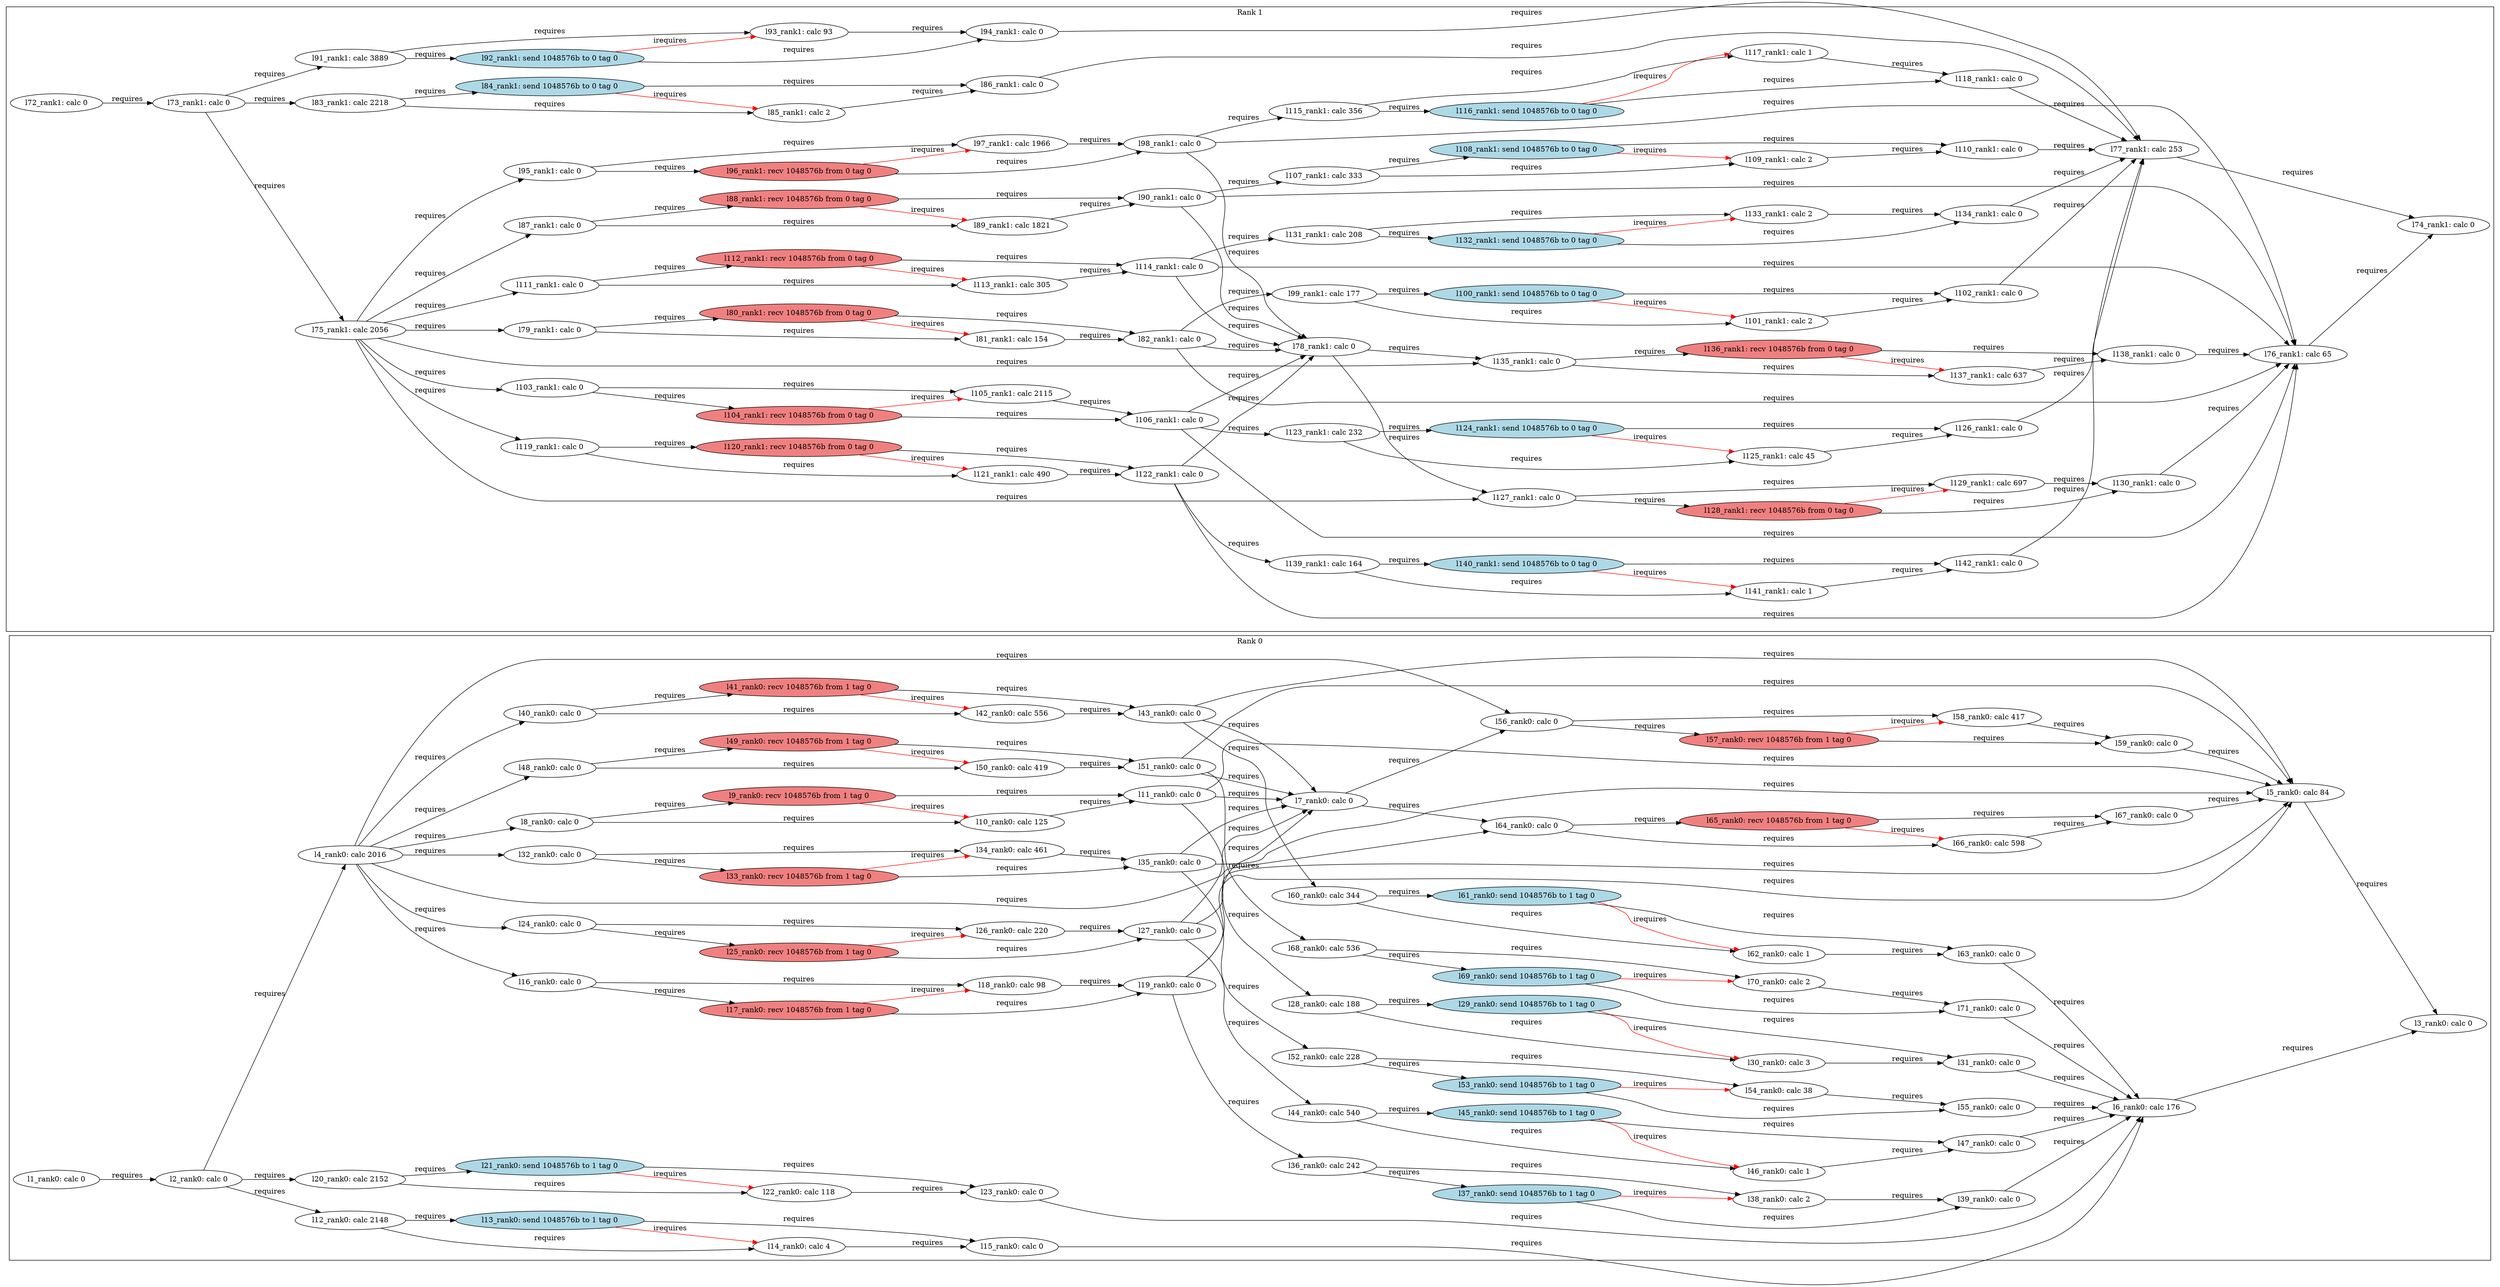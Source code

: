 digraph G {
    rankdir=LR;
    subgraph "cluster_rank_0" {
        label = "Rank 0";
        "l37_rank0: send 1048576b to 1 tag 0" [style=filled, fillcolor="lightblue"];
        "l44_rank0: calc 540" [style=filled, fillcolor="white"];
        "l27_rank0: calc 0" [style=filled, fillcolor="white"];
        "l39_rank0: calc 0" [style=filled, fillcolor="white"];
        "l42_rank0: calc 556" [style=filled, fillcolor="white"];
        "l18_rank0: calc 98" [style=filled, fillcolor="white"];
        "l9_rank0: recv 1048576b from 1 tag 0" [style=filled, fillcolor="lightcoral"];
        "l58_rank0: calc 417" [style=filled, fillcolor="white"];
        "l17_rank0: recv 1048576b from 1 tag 0" [style=filled, fillcolor="lightcoral"];
        "l1_rank0: calc 0" [style=filled, fillcolor="white"];
        "l33_rank0: recv 1048576b from 1 tag 0" [style=filled, fillcolor="lightcoral"];
        "l61_rank0: send 1048576b to 1 tag 0" [style=filled, fillcolor="lightblue"];
        "l13_rank0: send 1048576b to 1 tag 0" [style=filled, fillcolor="lightblue"];
        "l62_rank0: calc 1" [style=filled, fillcolor="white"];
        "l66_rank0: calc 598" [style=filled, fillcolor="white"];
        "l23_rank0: calc 0" [style=filled, fillcolor="white"];
        "l28_rank0: calc 188" [style=filled, fillcolor="white"];
        "l10_rank0: calc 125" [style=filled, fillcolor="white"];
        "l19_rank0: calc 0" [style=filled, fillcolor="white"];
        "l36_rank0: calc 242" [style=filled, fillcolor="white"];
        "l38_rank0: calc 2" [style=filled, fillcolor="white"];
        "l7_rank0: calc 0" [style=filled, fillcolor="white"];
        "l30_rank0: calc 3" [style=filled, fillcolor="white"];
        "l22_rank0: calc 118" [style=filled, fillcolor="white"];
        "l46_rank0: calc 1" [style=filled, fillcolor="white"];
        "l8_rank0: calc 0" [style=filled, fillcolor="white"];
        "l31_rank0: calc 0" [style=filled, fillcolor="white"];
        "l47_rank0: calc 0" [style=filled, fillcolor="white"];
        "l51_rank0: calc 0" [style=filled, fillcolor="white"];
        "l2_rank0: calc 0" [style=filled, fillcolor="white"];
        "l11_rank0: calc 0" [style=filled, fillcolor="white"];
        "l5_rank0: calc 84" [style=filled, fillcolor="white"];
        "l56_rank0: calc 0" [style=filled, fillcolor="white"];
        "l60_rank0: calc 344" [style=filled, fillcolor="white"];
        "l55_rank0: calc 0" [style=filled, fillcolor="white"];
        "l14_rank0: calc 4" [style=filled, fillcolor="white"];
        "l34_rank0: calc 461" [style=filled, fillcolor="white"];
        "l64_rank0: calc 0" [style=filled, fillcolor="white"];
        "l68_rank0: calc 536" [style=filled, fillcolor="white"];
        "l41_rank0: recv 1048576b from 1 tag 0" [style=filled, fillcolor="lightcoral"];
        "l6_rank0: calc 176" [style=filled, fillcolor="white"];
        "l63_rank0: calc 0" [style=filled, fillcolor="white"];
        "l65_rank0: recv 1048576b from 1 tag 0" [style=filled, fillcolor="lightcoral"];
        "l53_rank0: send 1048576b to 1 tag 0" [style=filled, fillcolor="lightblue"];
        "l70_rank0: calc 2" [style=filled, fillcolor="white"];
        "l71_rank0: calc 0" [style=filled, fillcolor="white"];
        "l69_rank0: send 1048576b to 1 tag 0" [style=filled, fillcolor="lightblue"];
        "l35_rank0: calc 0" [style=filled, fillcolor="white"];
        "l29_rank0: send 1048576b to 1 tag 0" [style=filled, fillcolor="lightblue"];
        "l54_rank0: calc 38" [style=filled, fillcolor="white"];
        "l20_rank0: calc 2152" [style=filled, fillcolor="white"];
        "l25_rank0: recv 1048576b from 1 tag 0" [style=filled, fillcolor="lightcoral"];
        "l21_rank0: send 1048576b to 1 tag 0" [style=filled, fillcolor="lightblue"];
        "l67_rank0: calc 0" [style=filled, fillcolor="white"];
        "l43_rank0: calc 0" [style=filled, fillcolor="white"];
        "l49_rank0: recv 1048576b from 1 tag 0" [style=filled, fillcolor="lightcoral"];
        "l3_rank0: calc 0" [style=filled, fillcolor="white"];
        "l16_rank0: calc 0" [style=filled, fillcolor="white"];
        "l40_rank0: calc 0" [style=filled, fillcolor="white"];
        "l24_rank0: calc 0" [style=filled, fillcolor="white"];
        "l57_rank0: recv 1048576b from 1 tag 0" [style=filled, fillcolor="lightcoral"];
        "l59_rank0: calc 0" [style=filled, fillcolor="white"];
        "l45_rank0: send 1048576b to 1 tag 0" [style=filled, fillcolor="lightblue"];
        "l12_rank0: calc 2148" [style=filled, fillcolor="white"];
        "l32_rank0: calc 0" [style=filled, fillcolor="white"];
        "l26_rank0: calc 220" [style=filled, fillcolor="white"];
        "l50_rank0: calc 419" [style=filled, fillcolor="white"];
        "l4_rank0: calc 2016" [style=filled, fillcolor="white"];
        "l52_rank0: calc 228" [style=filled, fillcolor="white"];
        "l15_rank0: calc 0" [style=filled, fillcolor="white"];
        "l48_rank0: calc 0" [style=filled, fillcolor="white"];
        "l1_rank0: calc 0" -> "l2_rank0: calc 0" [label="requires", color="black"];
        "l2_rank0: calc 0" -> "l4_rank0: calc 2016" [label="requires", color="black"];
        "l5_rank0: calc 84" -> "l3_rank0: calc 0" [label="requires", color="black"];
        "l6_rank0: calc 176" -> "l3_rank0: calc 0" [label="requires", color="black"];
        "l4_rank0: calc 2016" -> "l8_rank0: calc 0" [label="requires", color="black"];
        "l8_rank0: calc 0" -> "l9_rank0: recv 1048576b from 1 tag 0" [label="requires", color="black"];
        "l8_rank0: calc 0" -> "l10_rank0: calc 125" [label="requires", color="black"];
        "l9_rank0: recv 1048576b from 1 tag 0" -> "l10_rank0: calc 125" [label="irequires", color="red"];
        "l10_rank0: calc 125" -> "l11_rank0: calc 0" [label="requires", color="black"];
        "l9_rank0: recv 1048576b from 1 tag 0" -> "l11_rank0: calc 0" [label="requires", color="black"];
        "l11_rank0: calc 0" -> "l5_rank0: calc 84" [label="requires", color="black"];
        "l11_rank0: calc 0" -> "l7_rank0: calc 0" [label="requires", color="black"];
        "l2_rank0: calc 0" -> "l12_rank0: calc 2148" [label="requires", color="black"];
        "l12_rank0: calc 2148" -> "l13_rank0: send 1048576b to 1 tag 0" [label="requires", color="black"];
        "l12_rank0: calc 2148" -> "l14_rank0: calc 4" [label="requires", color="black"];
        "l13_rank0: send 1048576b to 1 tag 0" -> "l14_rank0: calc 4" [label="irequires", color="red"];
        "l14_rank0: calc 4" -> "l15_rank0: calc 0" [label="requires", color="black"];
        "l13_rank0: send 1048576b to 1 tag 0" -> "l15_rank0: calc 0" [label="requires", color="black"];
        "l15_rank0: calc 0" -> "l6_rank0: calc 176" [label="requires", color="black"];
        "l4_rank0: calc 2016" -> "l16_rank0: calc 0" [label="requires", color="black"];
        "l16_rank0: calc 0" -> "l17_rank0: recv 1048576b from 1 tag 0" [label="requires", color="black"];
        "l16_rank0: calc 0" -> "l18_rank0: calc 98" [label="requires", color="black"];
        "l17_rank0: recv 1048576b from 1 tag 0" -> "l18_rank0: calc 98" [label="irequires", color="red"];
        "l18_rank0: calc 98" -> "l19_rank0: calc 0" [label="requires", color="black"];
        "l17_rank0: recv 1048576b from 1 tag 0" -> "l19_rank0: calc 0" [label="requires", color="black"];
        "l19_rank0: calc 0" -> "l5_rank0: calc 84" [label="requires", color="black"];
        "l19_rank0: calc 0" -> "l7_rank0: calc 0" [label="requires", color="black"];
        "l2_rank0: calc 0" -> "l20_rank0: calc 2152" [label="requires", color="black"];
        "l20_rank0: calc 2152" -> "l21_rank0: send 1048576b to 1 tag 0" [label="requires", color="black"];
        "l20_rank0: calc 2152" -> "l22_rank0: calc 118" [label="requires", color="black"];
        "l21_rank0: send 1048576b to 1 tag 0" -> "l22_rank0: calc 118" [label="irequires", color="red"];
        "l22_rank0: calc 118" -> "l23_rank0: calc 0" [label="requires", color="black"];
        "l21_rank0: send 1048576b to 1 tag 0" -> "l23_rank0: calc 0" [label="requires", color="black"];
        "l23_rank0: calc 0" -> "l6_rank0: calc 176" [label="requires", color="black"];
        "l4_rank0: calc 2016" -> "l24_rank0: calc 0" [label="requires", color="black"];
        "l24_rank0: calc 0" -> "l25_rank0: recv 1048576b from 1 tag 0" [label="requires", color="black"];
        "l24_rank0: calc 0" -> "l26_rank0: calc 220" [label="requires", color="black"];
        "l25_rank0: recv 1048576b from 1 tag 0" -> "l26_rank0: calc 220" [label="irequires", color="red"];
        "l26_rank0: calc 220" -> "l27_rank0: calc 0" [label="requires", color="black"];
        "l25_rank0: recv 1048576b from 1 tag 0" -> "l27_rank0: calc 0" [label="requires", color="black"];
        "l27_rank0: calc 0" -> "l5_rank0: calc 84" [label="requires", color="black"];
        "l27_rank0: calc 0" -> "l7_rank0: calc 0" [label="requires", color="black"];
        "l11_rank0: calc 0" -> "l28_rank0: calc 188" [label="requires", color="black"];
        "l28_rank0: calc 188" -> "l29_rank0: send 1048576b to 1 tag 0" [label="requires", color="black"];
        "l28_rank0: calc 188" -> "l30_rank0: calc 3" [label="requires", color="black"];
        "l29_rank0: send 1048576b to 1 tag 0" -> "l30_rank0: calc 3" [label="irequires", color="red"];
        "l30_rank0: calc 3" -> "l31_rank0: calc 0" [label="requires", color="black"];
        "l29_rank0: send 1048576b to 1 tag 0" -> "l31_rank0: calc 0" [label="requires", color="black"];
        "l31_rank0: calc 0" -> "l6_rank0: calc 176" [label="requires", color="black"];
        "l4_rank0: calc 2016" -> "l32_rank0: calc 0" [label="requires", color="black"];
        "l32_rank0: calc 0" -> "l33_rank0: recv 1048576b from 1 tag 0" [label="requires", color="black"];
        "l32_rank0: calc 0" -> "l34_rank0: calc 461" [label="requires", color="black"];
        "l33_rank0: recv 1048576b from 1 tag 0" -> "l34_rank0: calc 461" [label="irequires", color="red"];
        "l34_rank0: calc 461" -> "l35_rank0: calc 0" [label="requires", color="black"];
        "l33_rank0: recv 1048576b from 1 tag 0" -> "l35_rank0: calc 0" [label="requires", color="black"];
        "l35_rank0: calc 0" -> "l5_rank0: calc 84" [label="requires", color="black"];
        "l35_rank0: calc 0" -> "l7_rank0: calc 0" [label="requires", color="black"];
        "l19_rank0: calc 0" -> "l36_rank0: calc 242" [label="requires", color="black"];
        "l36_rank0: calc 242" -> "l37_rank0: send 1048576b to 1 tag 0" [label="requires", color="black"];
        "l36_rank0: calc 242" -> "l38_rank0: calc 2" [label="requires", color="black"];
        "l37_rank0: send 1048576b to 1 tag 0" -> "l38_rank0: calc 2" [label="irequires", color="red"];
        "l38_rank0: calc 2" -> "l39_rank0: calc 0" [label="requires", color="black"];
        "l37_rank0: send 1048576b to 1 tag 0" -> "l39_rank0: calc 0" [label="requires", color="black"];
        "l39_rank0: calc 0" -> "l6_rank0: calc 176" [label="requires", color="black"];
        "l4_rank0: calc 2016" -> "l40_rank0: calc 0" [label="requires", color="black"];
        "l40_rank0: calc 0" -> "l41_rank0: recv 1048576b from 1 tag 0" [label="requires", color="black"];
        "l40_rank0: calc 0" -> "l42_rank0: calc 556" [label="requires", color="black"];
        "l41_rank0: recv 1048576b from 1 tag 0" -> "l42_rank0: calc 556" [label="irequires", color="red"];
        "l42_rank0: calc 556" -> "l43_rank0: calc 0" [label="requires", color="black"];
        "l41_rank0: recv 1048576b from 1 tag 0" -> "l43_rank0: calc 0" [label="requires", color="black"];
        "l43_rank0: calc 0" -> "l5_rank0: calc 84" [label="requires", color="black"];
        "l43_rank0: calc 0" -> "l7_rank0: calc 0" [label="requires", color="black"];
        "l27_rank0: calc 0" -> "l44_rank0: calc 540" [label="requires", color="black"];
        "l44_rank0: calc 540" -> "l45_rank0: send 1048576b to 1 tag 0" [label="requires", color="black"];
        "l44_rank0: calc 540" -> "l46_rank0: calc 1" [label="requires", color="black"];
        "l45_rank0: send 1048576b to 1 tag 0" -> "l46_rank0: calc 1" [label="irequires", color="red"];
        "l46_rank0: calc 1" -> "l47_rank0: calc 0" [label="requires", color="black"];
        "l45_rank0: send 1048576b to 1 tag 0" -> "l47_rank0: calc 0" [label="requires", color="black"];
        "l47_rank0: calc 0" -> "l6_rank0: calc 176" [label="requires", color="black"];
        "l4_rank0: calc 2016" -> "l48_rank0: calc 0" [label="requires", color="black"];
        "l48_rank0: calc 0" -> "l49_rank0: recv 1048576b from 1 tag 0" [label="requires", color="black"];
        "l48_rank0: calc 0" -> "l50_rank0: calc 419" [label="requires", color="black"];
        "l49_rank0: recv 1048576b from 1 tag 0" -> "l50_rank0: calc 419" [label="irequires", color="red"];
        "l50_rank0: calc 419" -> "l51_rank0: calc 0" [label="requires", color="black"];
        "l49_rank0: recv 1048576b from 1 tag 0" -> "l51_rank0: calc 0" [label="requires", color="black"];
        "l51_rank0: calc 0" -> "l5_rank0: calc 84" [label="requires", color="black"];
        "l51_rank0: calc 0" -> "l7_rank0: calc 0" [label="requires", color="black"];
        "l35_rank0: calc 0" -> "l52_rank0: calc 228" [label="requires", color="black"];
        "l52_rank0: calc 228" -> "l53_rank0: send 1048576b to 1 tag 0" [label="requires", color="black"];
        "l52_rank0: calc 228" -> "l54_rank0: calc 38" [label="requires", color="black"];
        "l53_rank0: send 1048576b to 1 tag 0" -> "l54_rank0: calc 38" [label="irequires", color="red"];
        "l54_rank0: calc 38" -> "l55_rank0: calc 0" [label="requires", color="black"];
        "l53_rank0: send 1048576b to 1 tag 0" -> "l55_rank0: calc 0" [label="requires", color="black"];
        "l55_rank0: calc 0" -> "l6_rank0: calc 176" [label="requires", color="black"];
        "l4_rank0: calc 2016" -> "l56_rank0: calc 0" [label="requires", color="black"];
        "l56_rank0: calc 0" -> "l57_rank0: recv 1048576b from 1 tag 0" [label="requires", color="black"];
        "l56_rank0: calc 0" -> "l58_rank0: calc 417" [label="requires", color="black"];
        "l57_rank0: recv 1048576b from 1 tag 0" -> "l58_rank0: calc 417" [label="irequires", color="red"];
        "l58_rank0: calc 417" -> "l59_rank0: calc 0" [label="requires", color="black"];
        "l57_rank0: recv 1048576b from 1 tag 0" -> "l59_rank0: calc 0" [label="requires", color="black"];
        "l59_rank0: calc 0" -> "l5_rank0: calc 84" [label="requires", color="black"];
        "l7_rank0: calc 0" -> "l56_rank0: calc 0" [label="requires", color="black"];
        "l43_rank0: calc 0" -> "l60_rank0: calc 344" [label="requires", color="black"];
        "l60_rank0: calc 344" -> "l61_rank0: send 1048576b to 1 tag 0" [label="requires", color="black"];
        "l60_rank0: calc 344" -> "l62_rank0: calc 1" [label="requires", color="black"];
        "l61_rank0: send 1048576b to 1 tag 0" -> "l62_rank0: calc 1" [label="irequires", color="red"];
        "l62_rank0: calc 1" -> "l63_rank0: calc 0" [label="requires", color="black"];
        "l61_rank0: send 1048576b to 1 tag 0" -> "l63_rank0: calc 0" [label="requires", color="black"];
        "l63_rank0: calc 0" -> "l6_rank0: calc 176" [label="requires", color="black"];
        "l4_rank0: calc 2016" -> "l64_rank0: calc 0" [label="requires", color="black"];
        "l64_rank0: calc 0" -> "l65_rank0: recv 1048576b from 1 tag 0" [label="requires", color="black"];
        "l64_rank0: calc 0" -> "l66_rank0: calc 598" [label="requires", color="black"];
        "l65_rank0: recv 1048576b from 1 tag 0" -> "l66_rank0: calc 598" [label="irequires", color="red"];
        "l66_rank0: calc 598" -> "l67_rank0: calc 0" [label="requires", color="black"];
        "l65_rank0: recv 1048576b from 1 tag 0" -> "l67_rank0: calc 0" [label="requires", color="black"];
        "l67_rank0: calc 0" -> "l5_rank0: calc 84" [label="requires", color="black"];
        "l7_rank0: calc 0" -> "l64_rank0: calc 0" [label="requires", color="black"];
        "l51_rank0: calc 0" -> "l68_rank0: calc 536" [label="requires", color="black"];
        "l68_rank0: calc 536" -> "l69_rank0: send 1048576b to 1 tag 0" [label="requires", color="black"];
        "l68_rank0: calc 536" -> "l70_rank0: calc 2" [label="requires", color="black"];
        "l69_rank0: send 1048576b to 1 tag 0" -> "l70_rank0: calc 2" [label="irequires", color="red"];
        "l70_rank0: calc 2" -> "l71_rank0: calc 0" [label="requires", color="black"];
        "l69_rank0: send 1048576b to 1 tag 0" -> "l71_rank0: calc 0" [label="requires", color="black"];
        "l71_rank0: calc 0" -> "l6_rank0: calc 176" [label="requires", color="black"];
    }
    subgraph "cluster_rank_1" {
        label = "Rank 1";
        "l73_rank1: calc 0" [style=filled, fillcolor="white"];
        "l75_rank1: calc 2056" [style=filled, fillcolor="white"];
        "l80_rank1: recv 1048576b from 0 tag 0" [style=filled, fillcolor="lightcoral"];
        "l122_rank1: calc 0" [style=filled, fillcolor="white"];
        "l74_rank1: calc 0" [style=filled, fillcolor="white"];
        "l86_rank1: calc 0" [style=filled, fillcolor="white"];
        "l136_rank1: recv 1048576b from 0 tag 0" [style=filled, fillcolor="lightcoral"];
        "l142_rank1: calc 0" [style=filled, fillcolor="white"];
        "l134_rank1: calc 0" [style=filled, fillcolor="white"];
        "l98_rank1: calc 0" [style=filled, fillcolor="white"];
        "l83_rank1: calc 2218" [style=filled, fillcolor="white"];
        "l128_rank1: recv 1048576b from 0 tag 0" [style=filled, fillcolor="lightcoral"];
        "l91_rank1: calc 3889" [style=filled, fillcolor="white"];
        "l87_rank1: calc 0" [style=filled, fillcolor="white"];
        "l125_rank1: calc 45" [style=filled, fillcolor="white"];
        "l105_rank1: calc 2115" [style=filled, fillcolor="white"];
        "l101_rank1: calc 2" [style=filled, fillcolor="white"];
        "l113_rank1: calc 305" [style=filled, fillcolor="white"];
        "l119_rank1: calc 0" [style=filled, fillcolor="white"];
        "l103_rank1: calc 0" [style=filled, fillcolor="white"];
        "l102_rank1: calc 0" [style=filled, fillcolor="white"];
        "l127_rank1: calc 0" [style=filled, fillcolor="white"];
        "l72_rank1: calc 0" [style=filled, fillcolor="white"];
        "l107_rank1: calc 333" [style=filled, fillcolor="white"];
        "l77_rank1: calc 253" [style=filled, fillcolor="white"];
        "l89_rank1: calc 1821" [style=filled, fillcolor="white"];
        "l118_rank1: calc 0" [style=filled, fillcolor="white"];
        "l78_rank1: calc 0" [style=filled, fillcolor="white"];
        "l97_rank1: calc 1966" [style=filled, fillcolor="white"];
        "l117_rank1: calc 1" [style=filled, fillcolor="white"];
        "l88_rank1: recv 1048576b from 0 tag 0" [style=filled, fillcolor="lightcoral"];
        "l94_rank1: calc 0" [style=filled, fillcolor="white"];
        "l120_rank1: recv 1048576b from 0 tag 0" [style=filled, fillcolor="lightcoral"];
        "l130_rank1: calc 0" [style=filled, fillcolor="white"];
        "l138_rank1: calc 0" [style=filled, fillcolor="white"];
        "l137_rank1: calc 637" [style=filled, fillcolor="white"];
        "l109_rank1: calc 2" [style=filled, fillcolor="white"];
        "l111_rank1: calc 0" [style=filled, fillcolor="white"];
        "l123_rank1: calc 232" [style=filled, fillcolor="white"];
        "l96_rank1: recv 1048576b from 0 tag 0" [style=filled, fillcolor="lightcoral"];
        "l131_rank1: calc 208" [style=filled, fillcolor="white"];
        "l92_rank1: send 1048576b to 0 tag 0" [style=filled, fillcolor="lightblue"];
        "l104_rank1: recv 1048576b from 0 tag 0" [style=filled, fillcolor="lightcoral"];
        "l95_rank1: calc 0" [style=filled, fillcolor="white"];
        "l110_rank1: calc 0" [style=filled, fillcolor="white"];
        "l114_rank1: calc 0" [style=filled, fillcolor="white"];
        "l132_rank1: send 1048576b to 0 tag 0" [style=filled, fillcolor="lightblue"];
        "l133_rank1: calc 2" [style=filled, fillcolor="white"];
        "l141_rank1: calc 1" [style=filled, fillcolor="white"];
        "l85_rank1: calc 2" [style=filled, fillcolor="white"];
        "l108_rank1: send 1048576b to 0 tag 0" [style=filled, fillcolor="lightblue"];
        "l82_rank1: calc 0" [style=filled, fillcolor="white"];
        "l79_rank1: calc 0" [style=filled, fillcolor="white"];
        "l129_rank1: calc 697" [style=filled, fillcolor="white"];
        "l124_rank1: send 1048576b to 0 tag 0" [style=filled, fillcolor="lightblue"];
        "l135_rank1: calc 0" [style=filled, fillcolor="white"];
        "l139_rank1: calc 164" [style=filled, fillcolor="white"];
        "l112_rank1: recv 1048576b from 0 tag 0" [style=filled, fillcolor="lightcoral"];
        "l121_rank1: calc 490" [style=filled, fillcolor="white"];
        "l100_rank1: send 1048576b to 0 tag 0" [style=filled, fillcolor="lightblue"];
        "l140_rank1: send 1048576b to 0 tag 0" [style=filled, fillcolor="lightblue"];
        "l84_rank1: send 1048576b to 0 tag 0" [style=filled, fillcolor="lightblue"];
        "l76_rank1: calc 65" [style=filled, fillcolor="white"];
        "l106_rank1: calc 0" [style=filled, fillcolor="white"];
        "l116_rank1: send 1048576b to 0 tag 0" [style=filled, fillcolor="lightblue"];
        "l115_rank1: calc 356" [style=filled, fillcolor="white"];
        "l126_rank1: calc 0" [style=filled, fillcolor="white"];
        "l99_rank1: calc 177" [style=filled, fillcolor="white"];
        "l81_rank1: calc 154" [style=filled, fillcolor="white"];
        "l90_rank1: calc 0" [style=filled, fillcolor="white"];
        "l93_rank1: calc 93" [style=filled, fillcolor="white"];
        "l72_rank1: calc 0" -> "l73_rank1: calc 0" [label="requires", color="black"];
        "l73_rank1: calc 0" -> "l75_rank1: calc 2056" [label="requires", color="black"];
        "l76_rank1: calc 65" -> "l74_rank1: calc 0" [label="requires", color="black"];
        "l77_rank1: calc 253" -> "l74_rank1: calc 0" [label="requires", color="black"];
        "l75_rank1: calc 2056" -> "l79_rank1: calc 0" [label="requires", color="black"];
        "l79_rank1: calc 0" -> "l80_rank1: recv 1048576b from 0 tag 0" [label="requires", color="black"];
        "l79_rank1: calc 0" -> "l81_rank1: calc 154" [label="requires", color="black"];
        "l80_rank1: recv 1048576b from 0 tag 0" -> "l81_rank1: calc 154" [label="irequires", color="red"];
        "l81_rank1: calc 154" -> "l82_rank1: calc 0" [label="requires", color="black"];
        "l80_rank1: recv 1048576b from 0 tag 0" -> "l82_rank1: calc 0" [label="requires", color="black"];
        "l82_rank1: calc 0" -> "l76_rank1: calc 65" [label="requires", color="black"];
        "l82_rank1: calc 0" -> "l78_rank1: calc 0" [label="requires", color="black"];
        "l73_rank1: calc 0" -> "l83_rank1: calc 2218" [label="requires", color="black"];
        "l83_rank1: calc 2218" -> "l84_rank1: send 1048576b to 0 tag 0" [label="requires", color="black"];
        "l83_rank1: calc 2218" -> "l85_rank1: calc 2" [label="requires", color="black"];
        "l84_rank1: send 1048576b to 0 tag 0" -> "l85_rank1: calc 2" [label="irequires", color="red"];
        "l85_rank1: calc 2" -> "l86_rank1: calc 0" [label="requires", color="black"];
        "l84_rank1: send 1048576b to 0 tag 0" -> "l86_rank1: calc 0" [label="requires", color="black"];
        "l86_rank1: calc 0" -> "l77_rank1: calc 253" [label="requires", color="black"];
        "l75_rank1: calc 2056" -> "l87_rank1: calc 0" [label="requires", color="black"];
        "l87_rank1: calc 0" -> "l88_rank1: recv 1048576b from 0 tag 0" [label="requires", color="black"];
        "l87_rank1: calc 0" -> "l89_rank1: calc 1821" [label="requires", color="black"];
        "l88_rank1: recv 1048576b from 0 tag 0" -> "l89_rank1: calc 1821" [label="irequires", color="red"];
        "l89_rank1: calc 1821" -> "l90_rank1: calc 0" [label="requires", color="black"];
        "l88_rank1: recv 1048576b from 0 tag 0" -> "l90_rank1: calc 0" [label="requires", color="black"];
        "l90_rank1: calc 0" -> "l76_rank1: calc 65" [label="requires", color="black"];
        "l90_rank1: calc 0" -> "l78_rank1: calc 0" [label="requires", color="black"];
        "l73_rank1: calc 0" -> "l91_rank1: calc 3889" [label="requires", color="black"];
        "l91_rank1: calc 3889" -> "l92_rank1: send 1048576b to 0 tag 0" [label="requires", color="black"];
        "l91_rank1: calc 3889" -> "l93_rank1: calc 93" [label="requires", color="black"];
        "l92_rank1: send 1048576b to 0 tag 0" -> "l93_rank1: calc 93" [label="irequires", color="red"];
        "l93_rank1: calc 93" -> "l94_rank1: calc 0" [label="requires", color="black"];
        "l92_rank1: send 1048576b to 0 tag 0" -> "l94_rank1: calc 0" [label="requires", color="black"];
        "l94_rank1: calc 0" -> "l77_rank1: calc 253" [label="requires", color="black"];
        "l75_rank1: calc 2056" -> "l95_rank1: calc 0" [label="requires", color="black"];
        "l95_rank1: calc 0" -> "l96_rank1: recv 1048576b from 0 tag 0" [label="requires", color="black"];
        "l95_rank1: calc 0" -> "l97_rank1: calc 1966" [label="requires", color="black"];
        "l96_rank1: recv 1048576b from 0 tag 0" -> "l97_rank1: calc 1966" [label="irequires", color="red"];
        "l97_rank1: calc 1966" -> "l98_rank1: calc 0" [label="requires", color="black"];
        "l96_rank1: recv 1048576b from 0 tag 0" -> "l98_rank1: calc 0" [label="requires", color="black"];
        "l98_rank1: calc 0" -> "l76_rank1: calc 65" [label="requires", color="black"];
        "l98_rank1: calc 0" -> "l78_rank1: calc 0" [label="requires", color="black"];
        "l82_rank1: calc 0" -> "l99_rank1: calc 177" [label="requires", color="black"];
        "l99_rank1: calc 177" -> "l100_rank1: send 1048576b to 0 tag 0" [label="requires", color="black"];
        "l99_rank1: calc 177" -> "l101_rank1: calc 2" [label="requires", color="black"];
        "l100_rank1: send 1048576b to 0 tag 0" -> "l101_rank1: calc 2" [label="irequires", color="red"];
        "l101_rank1: calc 2" -> "l102_rank1: calc 0" [label="requires", color="black"];
        "l100_rank1: send 1048576b to 0 tag 0" -> "l102_rank1: calc 0" [label="requires", color="black"];
        "l102_rank1: calc 0" -> "l77_rank1: calc 253" [label="requires", color="black"];
        "l75_rank1: calc 2056" -> "l103_rank1: calc 0" [label="requires", color="black"];
        "l103_rank1: calc 0" -> "l104_rank1: recv 1048576b from 0 tag 0" [label="requires", color="black"];
        "l103_rank1: calc 0" -> "l105_rank1: calc 2115" [label="requires", color="black"];
        "l104_rank1: recv 1048576b from 0 tag 0" -> "l105_rank1: calc 2115" [label="irequires", color="red"];
        "l105_rank1: calc 2115" -> "l106_rank1: calc 0" [label="requires", color="black"];
        "l104_rank1: recv 1048576b from 0 tag 0" -> "l106_rank1: calc 0" [label="requires", color="black"];
        "l106_rank1: calc 0" -> "l76_rank1: calc 65" [label="requires", color="black"];
        "l106_rank1: calc 0" -> "l78_rank1: calc 0" [label="requires", color="black"];
        "l90_rank1: calc 0" -> "l107_rank1: calc 333" [label="requires", color="black"];
        "l107_rank1: calc 333" -> "l108_rank1: send 1048576b to 0 tag 0" [label="requires", color="black"];
        "l107_rank1: calc 333" -> "l109_rank1: calc 2" [label="requires", color="black"];
        "l108_rank1: send 1048576b to 0 tag 0" -> "l109_rank1: calc 2" [label="irequires", color="red"];
        "l109_rank1: calc 2" -> "l110_rank1: calc 0" [label="requires", color="black"];
        "l108_rank1: send 1048576b to 0 tag 0" -> "l110_rank1: calc 0" [label="requires", color="black"];
        "l110_rank1: calc 0" -> "l77_rank1: calc 253" [label="requires", color="black"];
        "l75_rank1: calc 2056" -> "l111_rank1: calc 0" [label="requires", color="black"];
        "l111_rank1: calc 0" -> "l112_rank1: recv 1048576b from 0 tag 0" [label="requires", color="black"];
        "l111_rank1: calc 0" -> "l113_rank1: calc 305" [label="requires", color="black"];
        "l112_rank1: recv 1048576b from 0 tag 0" -> "l113_rank1: calc 305" [label="irequires", color="red"];
        "l113_rank1: calc 305" -> "l114_rank1: calc 0" [label="requires", color="black"];
        "l112_rank1: recv 1048576b from 0 tag 0" -> "l114_rank1: calc 0" [label="requires", color="black"];
        "l114_rank1: calc 0" -> "l76_rank1: calc 65" [label="requires", color="black"];
        "l114_rank1: calc 0" -> "l78_rank1: calc 0" [label="requires", color="black"];
        "l98_rank1: calc 0" -> "l115_rank1: calc 356" [label="requires", color="black"];
        "l115_rank1: calc 356" -> "l116_rank1: send 1048576b to 0 tag 0" [label="requires", color="black"];
        "l115_rank1: calc 356" -> "l117_rank1: calc 1" [label="requires", color="black"];
        "l116_rank1: send 1048576b to 0 tag 0" -> "l117_rank1: calc 1" [label="irequires", color="red"];
        "l117_rank1: calc 1" -> "l118_rank1: calc 0" [label="requires", color="black"];
        "l116_rank1: send 1048576b to 0 tag 0" -> "l118_rank1: calc 0" [label="requires", color="black"];
        "l118_rank1: calc 0" -> "l77_rank1: calc 253" [label="requires", color="black"];
        "l75_rank1: calc 2056" -> "l119_rank1: calc 0" [label="requires", color="black"];
        "l119_rank1: calc 0" -> "l120_rank1: recv 1048576b from 0 tag 0" [label="requires", color="black"];
        "l119_rank1: calc 0" -> "l121_rank1: calc 490" [label="requires", color="black"];
        "l120_rank1: recv 1048576b from 0 tag 0" -> "l121_rank1: calc 490" [label="irequires", color="red"];
        "l121_rank1: calc 490" -> "l122_rank1: calc 0" [label="requires", color="black"];
        "l120_rank1: recv 1048576b from 0 tag 0" -> "l122_rank1: calc 0" [label="requires", color="black"];
        "l122_rank1: calc 0" -> "l76_rank1: calc 65" [label="requires", color="black"];
        "l122_rank1: calc 0" -> "l78_rank1: calc 0" [label="requires", color="black"];
        "l106_rank1: calc 0" -> "l123_rank1: calc 232" [label="requires", color="black"];
        "l123_rank1: calc 232" -> "l124_rank1: send 1048576b to 0 tag 0" [label="requires", color="black"];
        "l123_rank1: calc 232" -> "l125_rank1: calc 45" [label="requires", color="black"];
        "l124_rank1: send 1048576b to 0 tag 0" -> "l125_rank1: calc 45" [label="irequires", color="red"];
        "l125_rank1: calc 45" -> "l126_rank1: calc 0" [label="requires", color="black"];
        "l124_rank1: send 1048576b to 0 tag 0" -> "l126_rank1: calc 0" [label="requires", color="black"];
        "l126_rank1: calc 0" -> "l77_rank1: calc 253" [label="requires", color="black"];
        "l75_rank1: calc 2056" -> "l127_rank1: calc 0" [label="requires", color="black"];
        "l127_rank1: calc 0" -> "l128_rank1: recv 1048576b from 0 tag 0" [label="requires", color="black"];
        "l127_rank1: calc 0" -> "l129_rank1: calc 697" [label="requires", color="black"];
        "l128_rank1: recv 1048576b from 0 tag 0" -> "l129_rank1: calc 697" [label="irequires", color="red"];
        "l129_rank1: calc 697" -> "l130_rank1: calc 0" [label="requires", color="black"];
        "l128_rank1: recv 1048576b from 0 tag 0" -> "l130_rank1: calc 0" [label="requires", color="black"];
        "l130_rank1: calc 0" -> "l76_rank1: calc 65" [label="requires", color="black"];
        "l78_rank1: calc 0" -> "l127_rank1: calc 0" [label="requires", color="black"];
        "l114_rank1: calc 0" -> "l131_rank1: calc 208" [label="requires", color="black"];
        "l131_rank1: calc 208" -> "l132_rank1: send 1048576b to 0 tag 0" [label="requires", color="black"];
        "l131_rank1: calc 208" -> "l133_rank1: calc 2" [label="requires", color="black"];
        "l132_rank1: send 1048576b to 0 tag 0" -> "l133_rank1: calc 2" [label="irequires", color="red"];
        "l133_rank1: calc 2" -> "l134_rank1: calc 0" [label="requires", color="black"];
        "l132_rank1: send 1048576b to 0 tag 0" -> "l134_rank1: calc 0" [label="requires", color="black"];
        "l134_rank1: calc 0" -> "l77_rank1: calc 253" [label="requires", color="black"];
        "l75_rank1: calc 2056" -> "l135_rank1: calc 0" [label="requires", color="black"];
        "l135_rank1: calc 0" -> "l136_rank1: recv 1048576b from 0 tag 0" [label="requires", color="black"];
        "l135_rank1: calc 0" -> "l137_rank1: calc 637" [label="requires", color="black"];
        "l136_rank1: recv 1048576b from 0 tag 0" -> "l137_rank1: calc 637" [label="irequires", color="red"];
        "l137_rank1: calc 637" -> "l138_rank1: calc 0" [label="requires", color="black"];
        "l136_rank1: recv 1048576b from 0 tag 0" -> "l138_rank1: calc 0" [label="requires", color="black"];
        "l138_rank1: calc 0" -> "l76_rank1: calc 65" [label="requires", color="black"];
        "l78_rank1: calc 0" -> "l135_rank1: calc 0" [label="requires", color="black"];
        "l122_rank1: calc 0" -> "l139_rank1: calc 164" [label="requires", color="black"];
        "l139_rank1: calc 164" -> "l140_rank1: send 1048576b to 0 tag 0" [label="requires", color="black"];
        "l139_rank1: calc 164" -> "l141_rank1: calc 1" [label="requires", color="black"];
        "l140_rank1: send 1048576b to 0 tag 0" -> "l141_rank1: calc 1" [label="irequires", color="red"];
        "l141_rank1: calc 1" -> "l142_rank1: calc 0" [label="requires", color="black"];
        "l140_rank1: send 1048576b to 0 tag 0" -> "l142_rank1: calc 0" [label="requires", color="black"];
        "l142_rank1: calc 0" -> "l77_rank1: calc 253" [label="requires", color="black"];
    }
}
